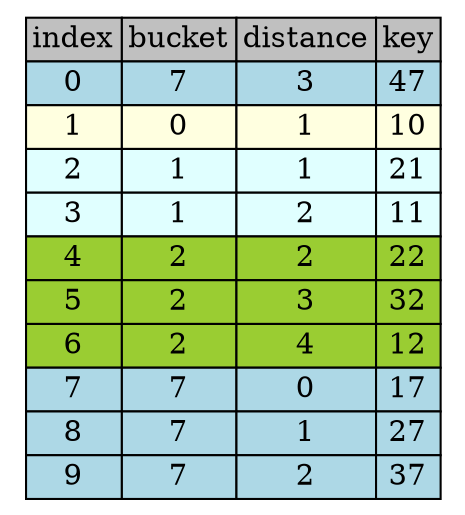 digraph table{
    rankdir=LR
    node[shape=plaintext]

     table[label=<
        <TABLE BORDER="0" CELLBORDER="1" CELLSPACING="0">
            <TR>
                <TD BGCOLOR="grey">index</TD>
                <TD BGCOLOR="grey">bucket</TD>
                <TD BGCOLOR="grey">distance</TD>
                <TD BGCOLOR="grey">key</TD>
            </TR>           
            <TR>
                <TD BGCOLOR="lightblue" PORT="i0">0</TD>
                <TD BGCOLOR="lightblue">7</TD>
                <TD BGCOLOR="lightblue">3</TD>
                <TD BGCOLOR="lightblue" PORT="k0">47</TD>
            </TR>           
            <TR>
                <TD BGCOLOR="lightyellow" PORT="i1">1</TD>
                <TD BGCOLOR="lightyellow">0</TD>
                <TD BGCOLOR="lightyellow">1</TD>
                <TD BGCOLOR="lightyellow" PORT="k1">10</TD>
            </TR>           
            <TR>
                <TD BGCOLOR="lightcyan" PORT="i2">2</TD>
                <TD BGCOLOR="lightcyan">1</TD>
                <TD BGCOLOR="lightcyan">1</TD>
                <TD BGCOLOR="lightcyan" PORT="k2">21</TD>
            </TR>           
            <TR>
                <TD BGCOLOR="lightcyan" PORT="i3">3</TD>
                <TD BGCOLOR="lightcyan">1</TD>
                <TD BGCOLOR="lightcyan">2</TD>
                <TD BGCOLOR="lightcyan" PORT="k3">11</TD>
            </TR>           
            <TR>
                <TD BGCOLOR="yellowgreen" PORT="i4">4</TD>
                <TD BGCOLOR="yellowgreen">2</TD>
                <TD BGCOLOR="yellowgreen">2</TD>
                <TD BGCOLOR="yellowgreen" PORT="k4">22</TD>
            </TR>           
            <TR>
                <TD BGCOLOR="yellowgreen" PORT="i5">5</TD>
                <TD BGCOLOR="yellowgreen">2</TD>
                <TD BGCOLOR="yellowgreen">3</TD>
                <TD BGCOLOR="yellowgreen" PORT="k5">32</TD>
            </TR>
            <TR>
                <TD BGCOLOR="yellowgreen" PORT="i6">6</TD>
                <TD BGCOLOR="yellowgreen">2</TD>
                <TD BGCOLOR="yellowgreen">4</TD>
                <TD BGCOLOR="yellowgreen" PORT="k6">12</TD> 
            </TR>           
            <TR>
                <TD BGCOLOR="lightblue" PORT="i7">7</TD>
                <TD BGCOLOR="lightblue">7</TD>
                <TD BGCOLOR="lightblue">0</TD>
                <TD BGCOLOR="lightblue" PORT="k7">17</TD>
            </TR>           
            <TR>
                <TD BGCOLOR="lightblue" PORT="i8">8</TD>
                <TD BGCOLOR="lightblue">7</TD>
                <TD BGCOLOR="lightblue">1</TD>
                <TD BGCOLOR="lightblue" PORT="k8">27</TD>
            </TR>           
            <TR>
                <TD BGCOLOR="lightblue" PORT="i9">9</TD>
                <TD BGCOLOR="lightblue">7</TD>
                <TD BGCOLOR="lightblue">2</TD>
                <TD BGCOLOR="lightblue" PORT="k9">37</TD>
            </TR>           
        </TABLE>
    >]
}
